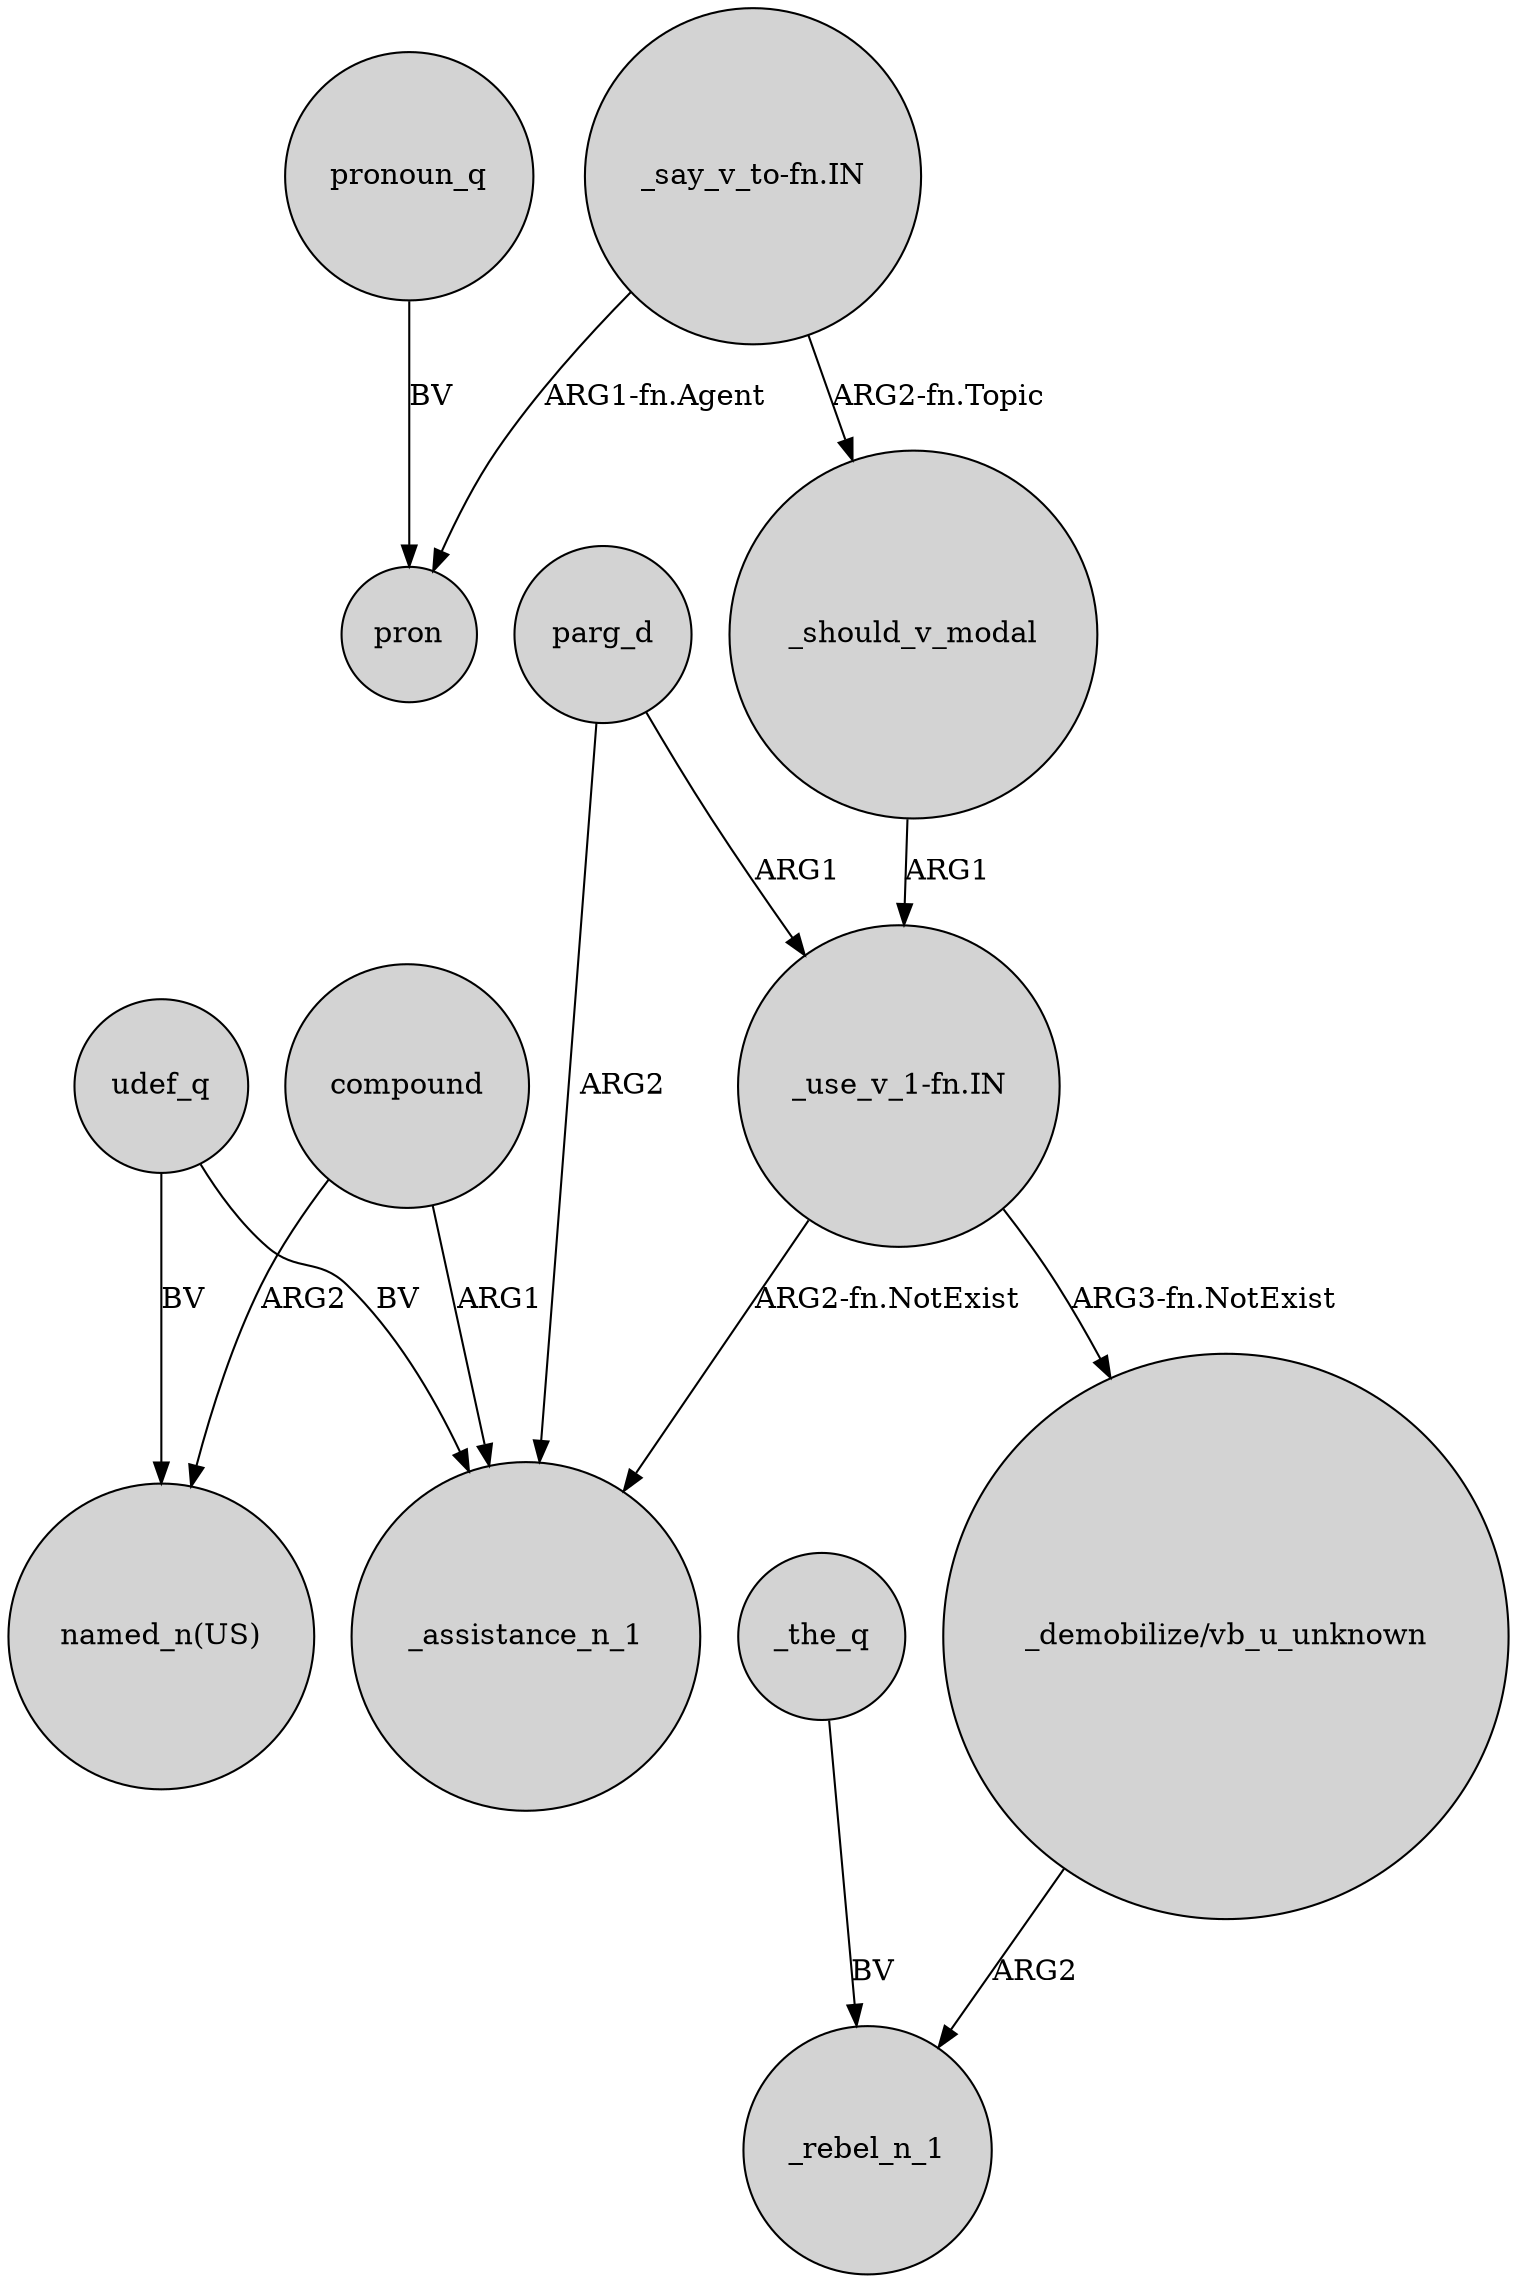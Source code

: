 digraph {
	node [shape=circle style=filled]
	udef_q -> _assistance_n_1 [label=BV]
	"_demobilize/vb_u_unknown" -> _rebel_n_1 [label=ARG2]
	compound -> _assistance_n_1 [label=ARG1]
	udef_q -> "named_n(US)" [label=BV]
	"_use_v_1-fn.IN" -> _assistance_n_1 [label="ARG2-fn.NotExist"]
	parg_d -> "_use_v_1-fn.IN" [label=ARG1]
	"_use_v_1-fn.IN" -> "_demobilize/vb_u_unknown" [label="ARG3-fn.NotExist"]
	compound -> "named_n(US)" [label=ARG2]
	_should_v_modal -> "_use_v_1-fn.IN" [label=ARG1]
	_the_q -> _rebel_n_1 [label=BV]
	parg_d -> _assistance_n_1 [label=ARG2]
	"_say_v_to-fn.IN" -> _should_v_modal [label="ARG2-fn.Topic"]
	"_say_v_to-fn.IN" -> pron [label="ARG1-fn.Agent"]
	pronoun_q -> pron [label=BV]
}
